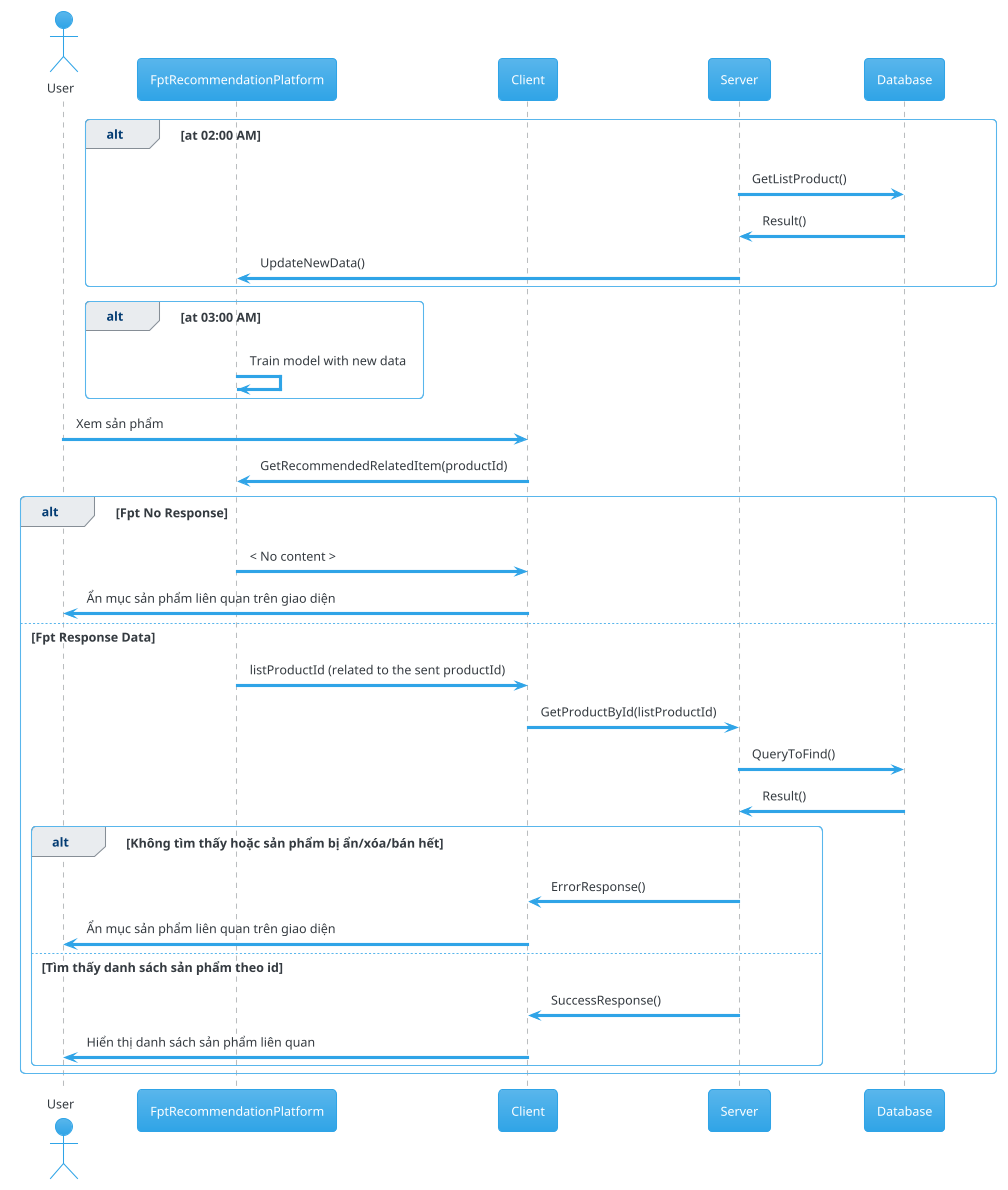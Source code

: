 @startuml fpt_related_product
!theme cerulean

actor       User       as u
participant FptRecommendationPlatform as f
participant Client as c
participant Server as s
participant Database as d

alt at 02:00 AM
s -> d: GetListProduct()
d -> s: Result()
s -> f: UpdateNewData()
end

alt at 03:00 AM
f -> f: Train model with new data
end


u -> c: Xem sản phẩm
c -> f: GetRecommendedRelatedItem(productId)

alt Fpt No Response
  f -> c: < No content >
  c -> u: Ẩn mục sản phẩm liên quan trên giao diện

else Fpt Response Data
  f -> c: listProductId (related to the sent productId)

  c -> s: GetProductById(listProductId)
  s -> d: QueryToFind()
  d -> s: Result()

  alt Không tìm thấy hoặc sản phẩm bị ẩn/xóa/bán hết
    s -> c: ErrorResponse()
    c -> u: Ẩn mục sản phẩm liên quan trên giao diện
  else Tìm thấy danh sách sản phẩm theo id
    s -> c: SuccessResponse()
    c -> u: Hiển thị danh sách sản phẩm liên quan
  end
end

@endumc